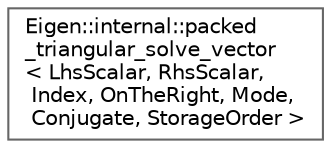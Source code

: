 digraph "类继承关系图"
{
 // LATEX_PDF_SIZE
  bgcolor="transparent";
  edge [fontname=Helvetica,fontsize=10,labelfontname=Helvetica,labelfontsize=10];
  node [fontname=Helvetica,fontsize=10,shape=box,height=0.2,width=0.4];
  rankdir="LR";
  Node0 [id="Node000000",label="Eigen::internal::packed\l_triangular_solve_vector\l\< LhsScalar, RhsScalar,\l Index, OnTheRight, Mode,\l Conjugate, StorageOrder \>",height=0.2,width=0.4,color="grey40", fillcolor="white", style="filled",URL="$struct_eigen_1_1internal_1_1packed__triangular__solve__vector_3_01_lhs_scalar_00_01_rhs_scalar_0f79f386eb54adb50749a71b7ad7957d9.html",tooltip=" "];
}

